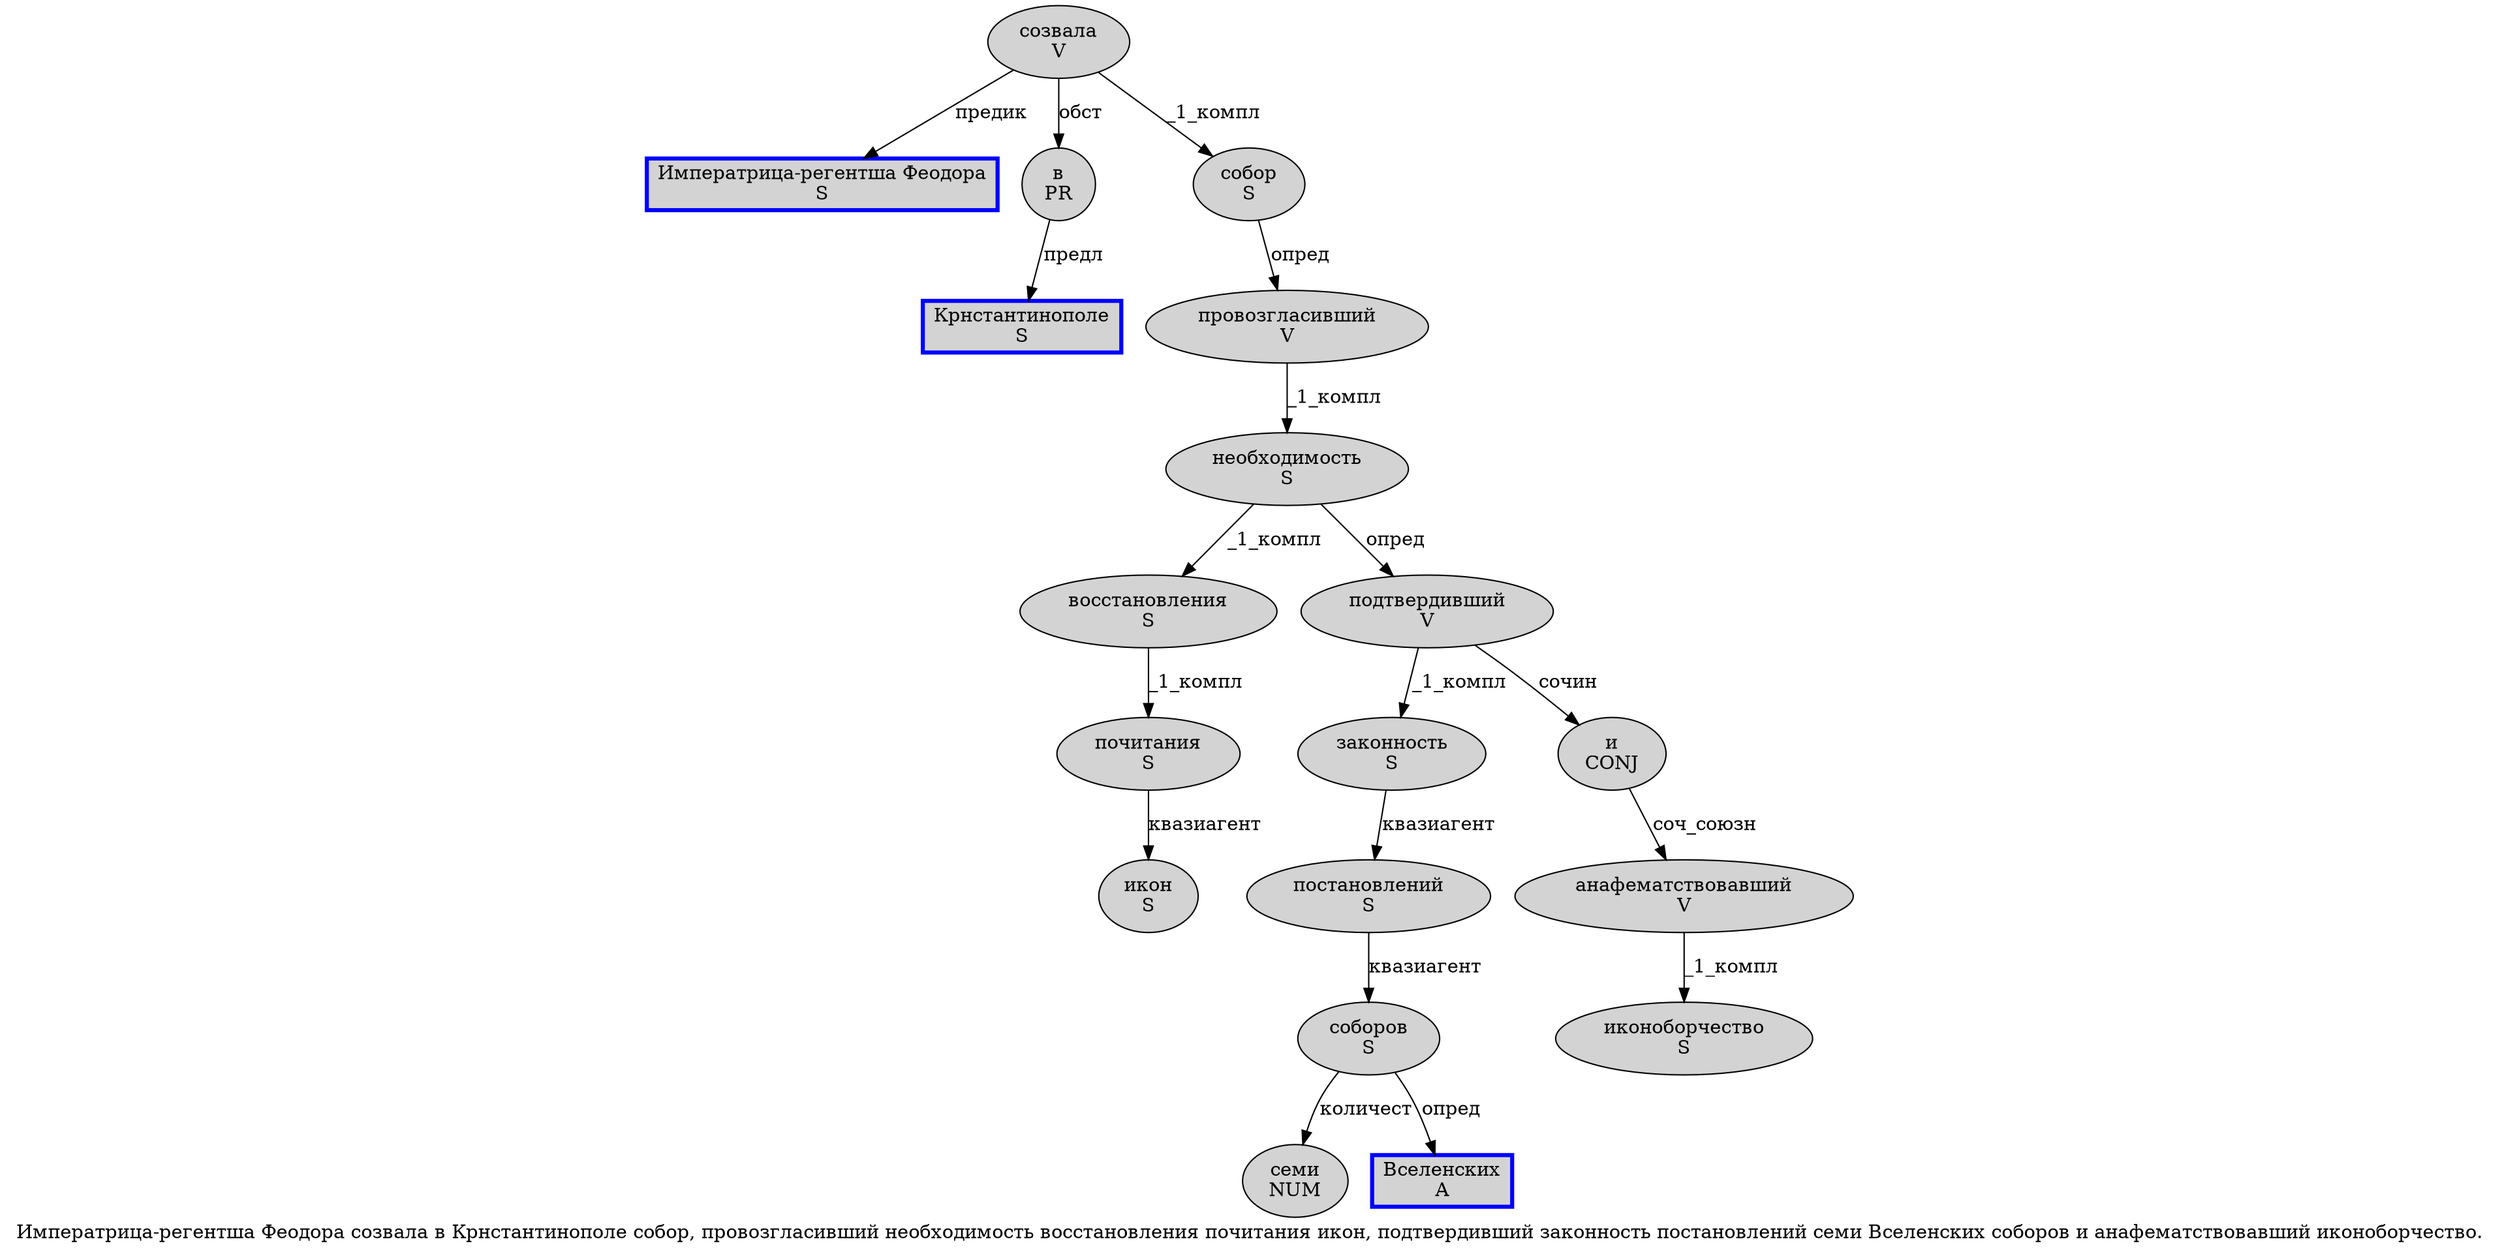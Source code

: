 digraph SENTENCE_1632 {
	graph [label="Императрица-регентша Феодора созвала в Крнстантинополе собор, провозгласивший необходимость восстановления почитания икон, подтвердивший законность постановлений семи Вселенских соборов и анафематствовавший иконоборчество."]
	node [style=filled]
		0 [label="Императрица-регентша Феодора
S" color=blue fillcolor=lightgray penwidth=3 shape=box]
		1 [label="созвала
V" color="" fillcolor=lightgray penwidth=1 shape=ellipse]
		2 [label="в
PR" color="" fillcolor=lightgray penwidth=1 shape=ellipse]
		3 [label="Крнстантинополе
S" color=blue fillcolor=lightgray penwidth=3 shape=box]
		4 [label="собор
S" color="" fillcolor=lightgray penwidth=1 shape=ellipse]
		6 [label="провозгласивший
V" color="" fillcolor=lightgray penwidth=1 shape=ellipse]
		7 [label="необходимость
S" color="" fillcolor=lightgray penwidth=1 shape=ellipse]
		8 [label="восстановления
S" color="" fillcolor=lightgray penwidth=1 shape=ellipse]
		9 [label="почитания
S" color="" fillcolor=lightgray penwidth=1 shape=ellipse]
		10 [label="икон
S" color="" fillcolor=lightgray penwidth=1 shape=ellipse]
		12 [label="подтвердивший
V" color="" fillcolor=lightgray penwidth=1 shape=ellipse]
		13 [label="законность
S" color="" fillcolor=lightgray penwidth=1 shape=ellipse]
		14 [label="постановлений
S" color="" fillcolor=lightgray penwidth=1 shape=ellipse]
		15 [label="семи
NUM" color="" fillcolor=lightgray penwidth=1 shape=ellipse]
		16 [label="Вселенских
A" color=blue fillcolor=lightgray penwidth=3 shape=box]
		17 [label="соборов
S" color="" fillcolor=lightgray penwidth=1 shape=ellipse]
		18 [label="и
CONJ" color="" fillcolor=lightgray penwidth=1 shape=ellipse]
		19 [label="анафематствовавший
V" color="" fillcolor=lightgray penwidth=1 shape=ellipse]
		20 [label="иконоборчество
S" color="" fillcolor=lightgray penwidth=1 shape=ellipse]
			17 -> 15 [label="количест"]
			17 -> 16 [label="опред"]
			14 -> 17 [label="квазиагент"]
			1 -> 0 [label="предик"]
			1 -> 2 [label="обст"]
			1 -> 4 [label="_1_компл"]
			7 -> 8 [label="_1_компл"]
			7 -> 12 [label="опред"]
			19 -> 20 [label="_1_компл"]
			8 -> 9 [label="_1_компл"]
			6 -> 7 [label="_1_компл"]
			9 -> 10 [label="квазиагент"]
			4 -> 6 [label="опред"]
			12 -> 13 [label="_1_компл"]
			12 -> 18 [label="сочин"]
			2 -> 3 [label="предл"]
			13 -> 14 [label="квазиагент"]
			18 -> 19 [label="соч_союзн"]
}